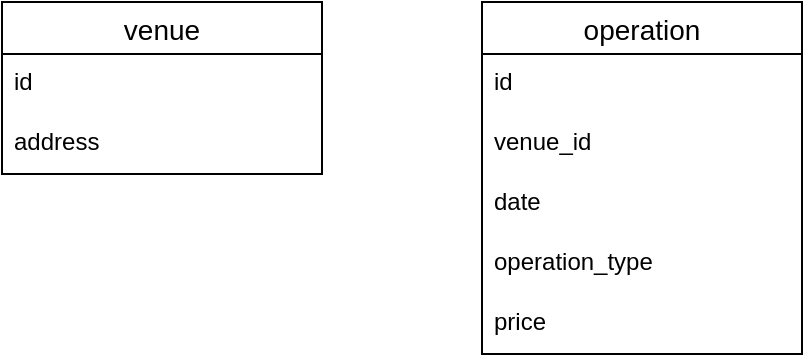 <mxfile version="23.1.2" type="github">
  <diagram name="Страница — 1" id="3G9ePidd-nTciJlwCPwD">
    <mxGraphModel dx="1993" dy="911" grid="1" gridSize="10" guides="1" tooltips="1" connect="1" arrows="1" fold="1" page="0" pageScale="1" pageWidth="827" pageHeight="1169" math="0" shadow="0">
      <root>
        <mxCell id="0" />
        <mxCell id="1" parent="0" />
        <mxCell id="mF_ne-eX6m9Va1YnxL8q-21" value="venue" style="swimlane;fontStyle=0;childLayout=stackLayout;horizontal=1;startSize=26;horizontalStack=0;resizeParent=1;resizeParentMax=0;resizeLast=0;collapsible=1;marginBottom=0;align=center;fontSize=14;" vertex="1" parent="1">
          <mxGeometry x="-260" y="340" width="160" height="86" as="geometry" />
        </mxCell>
        <mxCell id="mF_ne-eX6m9Va1YnxL8q-22" value="id" style="text;strokeColor=none;fillColor=none;spacingLeft=4;spacingRight=4;overflow=hidden;rotatable=0;points=[[0,0.5],[1,0.5]];portConstraint=eastwest;fontSize=12;whiteSpace=wrap;html=1;" vertex="1" parent="mF_ne-eX6m9Va1YnxL8q-21">
          <mxGeometry y="26" width="160" height="30" as="geometry" />
        </mxCell>
        <mxCell id="mF_ne-eX6m9Va1YnxL8q-23" value="address" style="text;strokeColor=none;fillColor=none;spacingLeft=4;spacingRight=4;overflow=hidden;rotatable=0;points=[[0,0.5],[1,0.5]];portConstraint=eastwest;fontSize=12;whiteSpace=wrap;html=1;" vertex="1" parent="mF_ne-eX6m9Va1YnxL8q-21">
          <mxGeometry y="56" width="160" height="30" as="geometry" />
        </mxCell>
        <mxCell id="mF_ne-eX6m9Va1YnxL8q-25" value="operation" style="swimlane;fontStyle=0;childLayout=stackLayout;horizontal=1;startSize=26;horizontalStack=0;resizeParent=1;resizeParentMax=0;resizeLast=0;collapsible=1;marginBottom=0;align=center;fontSize=14;" vertex="1" parent="1">
          <mxGeometry x="-20" y="340" width="160" height="176" as="geometry" />
        </mxCell>
        <mxCell id="mF_ne-eX6m9Va1YnxL8q-26" value="id" style="text;strokeColor=none;fillColor=none;spacingLeft=4;spacingRight=4;overflow=hidden;rotatable=0;points=[[0,0.5],[1,0.5]];portConstraint=eastwest;fontSize=12;whiteSpace=wrap;html=1;" vertex="1" parent="mF_ne-eX6m9Va1YnxL8q-25">
          <mxGeometry y="26" width="160" height="30" as="geometry" />
        </mxCell>
        <mxCell id="mF_ne-eX6m9Va1YnxL8q-27" value="venue_id" style="text;strokeColor=none;fillColor=none;spacingLeft=4;spacingRight=4;overflow=hidden;rotatable=0;points=[[0,0.5],[1,0.5]];portConstraint=eastwest;fontSize=12;whiteSpace=wrap;html=1;" vertex="1" parent="mF_ne-eX6m9Va1YnxL8q-25">
          <mxGeometry y="56" width="160" height="30" as="geometry" />
        </mxCell>
        <mxCell id="mF_ne-eX6m9Va1YnxL8q-28" value="date" style="text;strokeColor=none;fillColor=none;spacingLeft=4;spacingRight=4;overflow=hidden;rotatable=0;points=[[0,0.5],[1,0.5]];portConstraint=eastwest;fontSize=12;whiteSpace=wrap;html=1;" vertex="1" parent="mF_ne-eX6m9Va1YnxL8q-25">
          <mxGeometry y="86" width="160" height="30" as="geometry" />
        </mxCell>
        <mxCell id="mF_ne-eX6m9Va1YnxL8q-29" value="operation_type" style="text;strokeColor=none;fillColor=none;spacingLeft=4;spacingRight=4;overflow=hidden;rotatable=0;points=[[0,0.5],[1,0.5]];portConstraint=eastwest;fontSize=12;whiteSpace=wrap;html=1;" vertex="1" parent="mF_ne-eX6m9Va1YnxL8q-25">
          <mxGeometry y="116" width="160" height="30" as="geometry" />
        </mxCell>
        <mxCell id="mF_ne-eX6m9Va1YnxL8q-30" value="price" style="text;strokeColor=none;fillColor=none;spacingLeft=4;spacingRight=4;overflow=hidden;rotatable=0;points=[[0,0.5],[1,0.5]];portConstraint=eastwest;fontSize=12;whiteSpace=wrap;html=1;" vertex="1" parent="mF_ne-eX6m9Va1YnxL8q-25">
          <mxGeometry y="146" width="160" height="30" as="geometry" />
        </mxCell>
      </root>
    </mxGraphModel>
  </diagram>
</mxfile>
